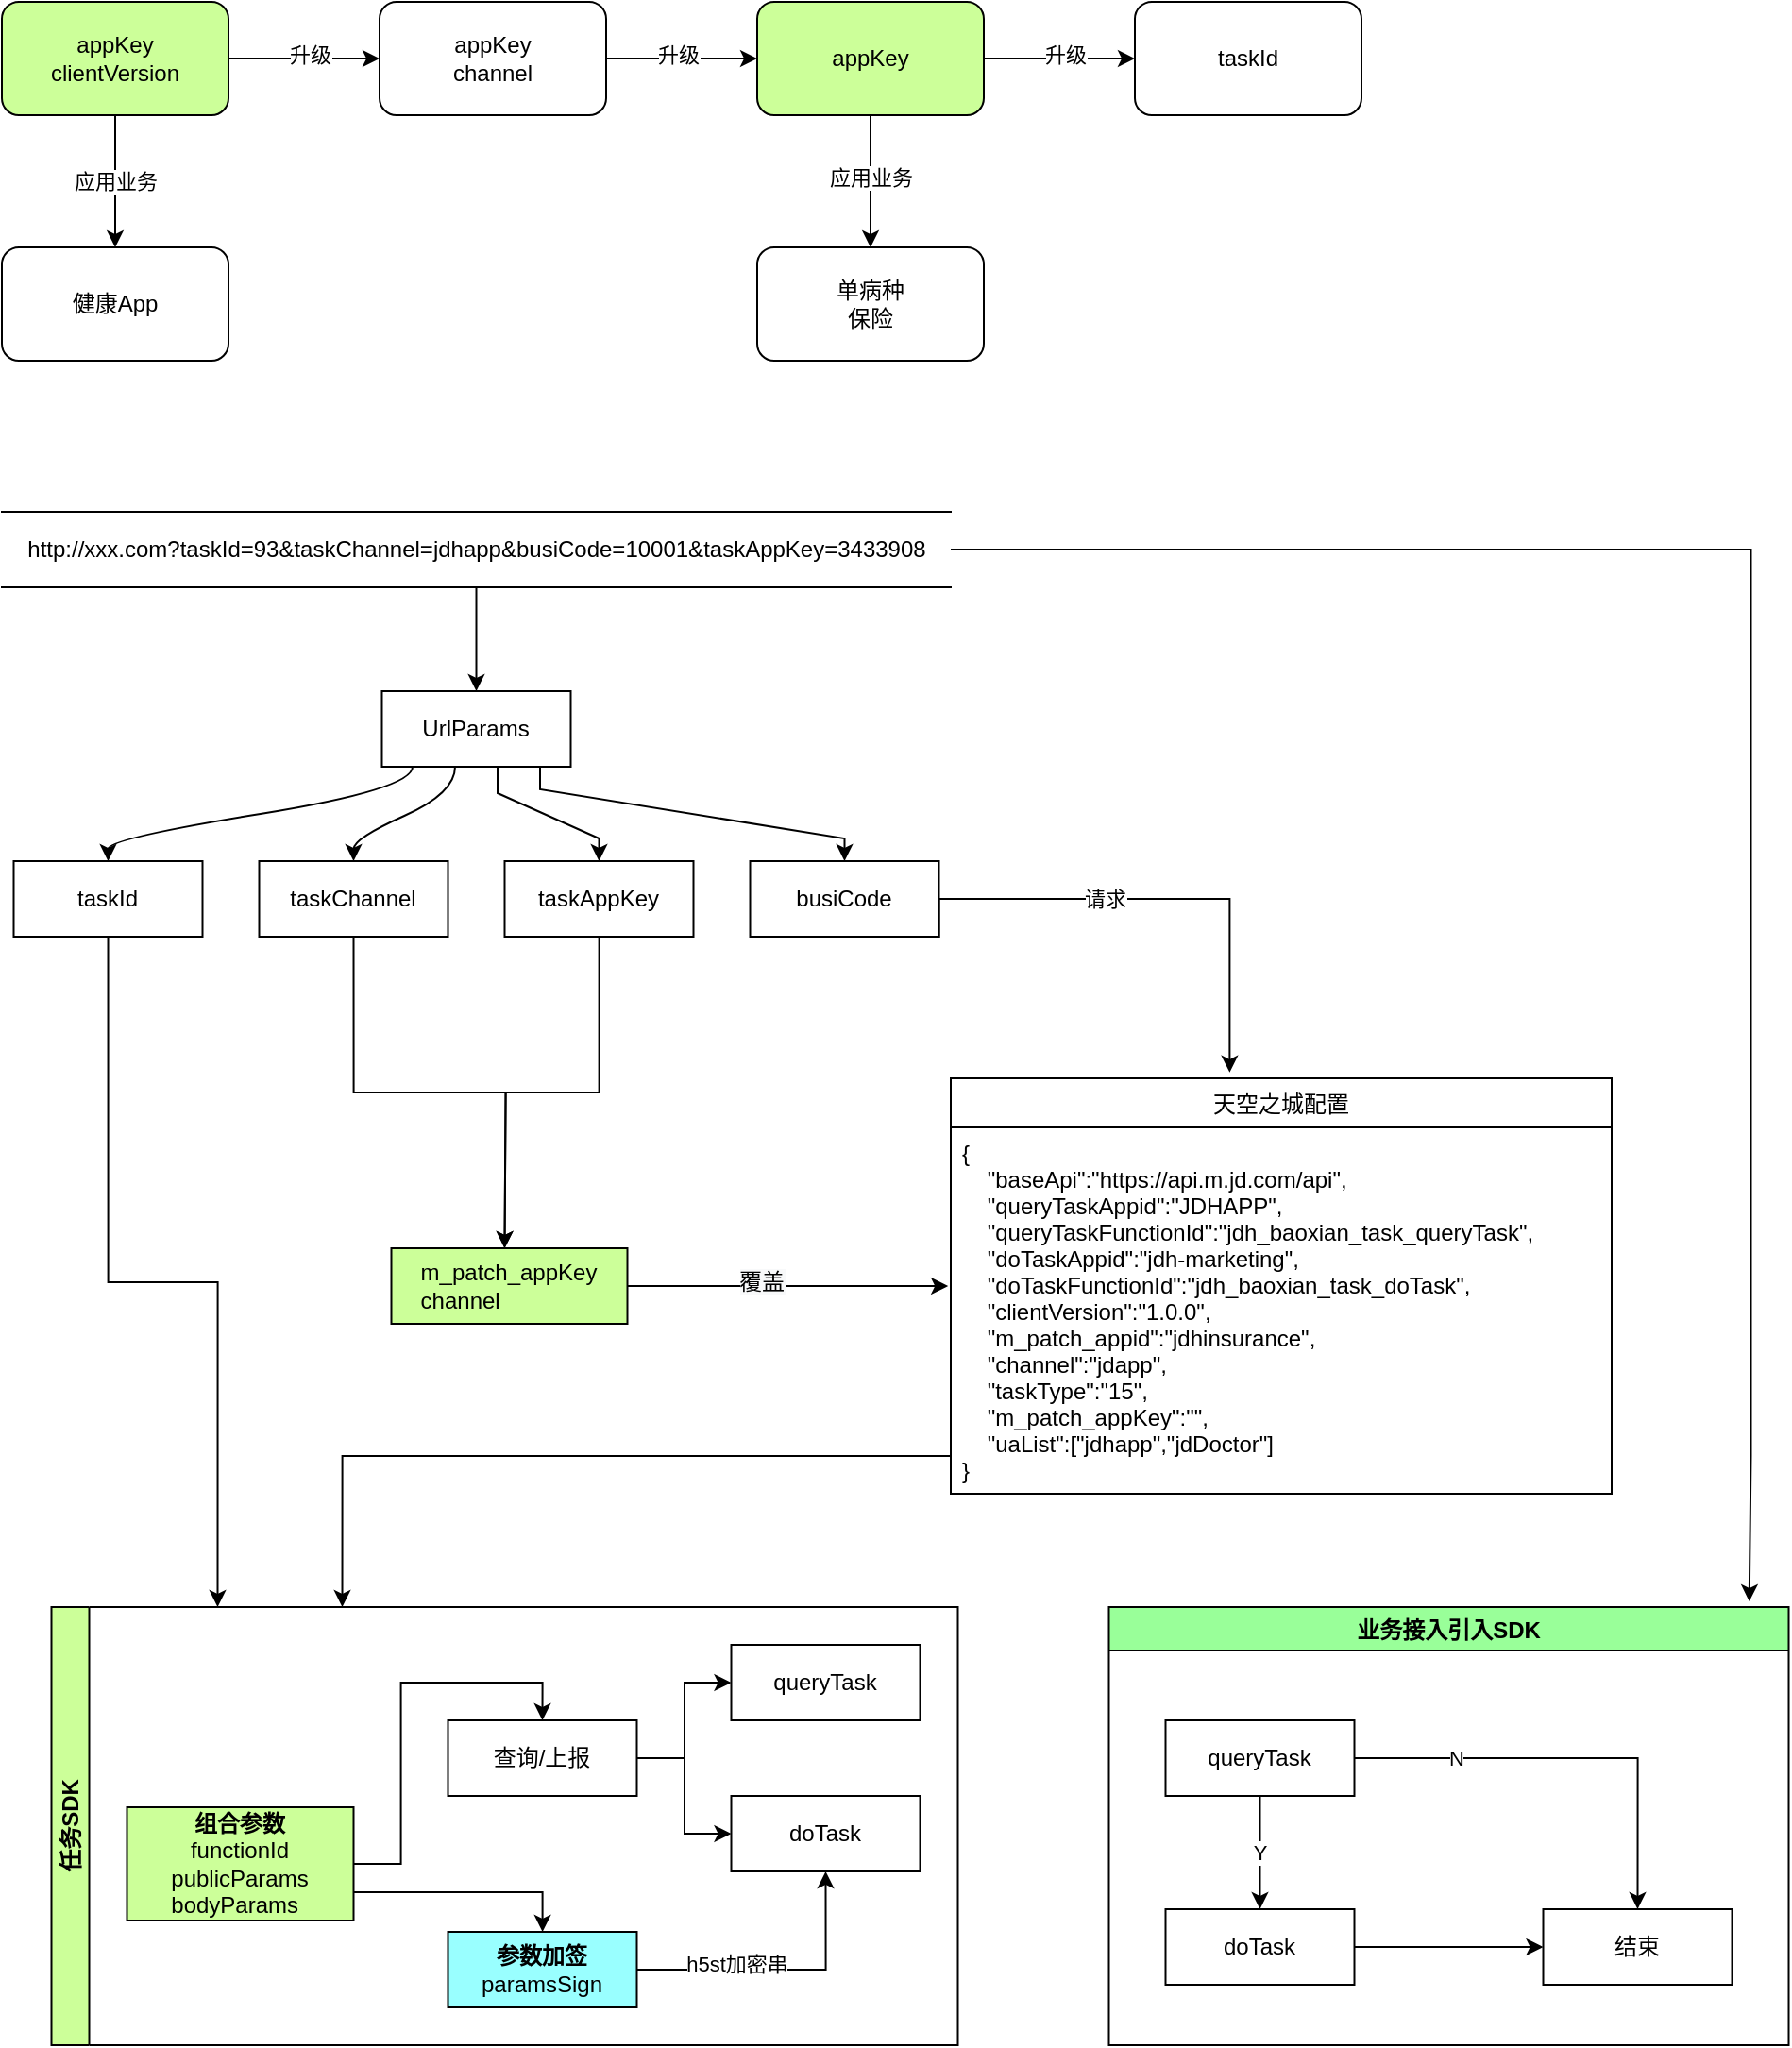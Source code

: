<mxfile version="14.2.7" type="github">
  <diagram id="C5RBs43oDa-KdzZeNtuy" name="Page-1">
    <mxGraphModel dx="1298" dy="747" grid="1" gridSize="10" guides="1" tooltips="1" connect="1" arrows="1" fold="1" page="1" pageScale="1" pageWidth="827" pageHeight="1169" math="0" shadow="0">
      <root>
        <mxCell id="WIyWlLk6GJQsqaUBKTNV-0" />
        <mxCell id="WIyWlLk6GJQsqaUBKTNV-1" parent="WIyWlLk6GJQsqaUBKTNV-0" />
        <mxCell id="htEk-oxKotlAjfGUwijA-15" style="edgeStyle=orthogonalEdgeStyle;rounded=0;orthogonalLoop=1;jettySize=auto;html=1;exitX=1;exitY=0.5;exitDx=0;exitDy=0;entryX=0;entryY=0.5;entryDx=0;entryDy=0;" edge="1" parent="WIyWlLk6GJQsqaUBKTNV-1" source="htEk-oxKotlAjfGUwijA-2" target="htEk-oxKotlAjfGUwijA-6">
          <mxGeometry relative="1" as="geometry" />
        </mxCell>
        <mxCell id="htEk-oxKotlAjfGUwijA-22" value="升级" style="edgeLabel;html=1;align=center;verticalAlign=middle;resizable=0;points=[];" vertex="1" connectable="0" parent="htEk-oxKotlAjfGUwijA-15">
          <mxGeometry x="0.075" y="-2" relative="1" as="geometry">
            <mxPoint y="-4" as="offset" />
          </mxGeometry>
        </mxCell>
        <mxCell id="htEk-oxKotlAjfGUwijA-19" value="" style="edgeStyle=orthogonalEdgeStyle;rounded=0;orthogonalLoop=1;jettySize=auto;html=1;" edge="1" parent="WIyWlLk6GJQsqaUBKTNV-1" source="htEk-oxKotlAjfGUwijA-2" target="htEk-oxKotlAjfGUwijA-18">
          <mxGeometry relative="1" as="geometry" />
        </mxCell>
        <mxCell id="htEk-oxKotlAjfGUwijA-23" value="应用业务" style="edgeLabel;html=1;align=center;verticalAlign=middle;resizable=0;points=[];" vertex="1" connectable="0" parent="htEk-oxKotlAjfGUwijA-19">
          <mxGeometry x="-0.28" y="1" relative="1" as="geometry">
            <mxPoint x="-1" y="8" as="offset" />
          </mxGeometry>
        </mxCell>
        <mxCell id="htEk-oxKotlAjfGUwijA-2" value="appKey" style="whiteSpace=wrap;html=1;rounded=1;shadow=0;strokeWidth=1;glass=0;fillColor=#CCFF99;" vertex="1" parent="WIyWlLk6GJQsqaUBKTNV-1">
          <mxGeometry x="470" y="70" width="120" height="60" as="geometry" />
        </mxCell>
        <mxCell id="htEk-oxKotlAjfGUwijA-6" value="&lt;span&gt;taskId&lt;/span&gt;" style="whiteSpace=wrap;html=1;rounded=1;shadow=0;strokeWidth=1;glass=0;" vertex="1" parent="WIyWlLk6GJQsqaUBKTNV-1">
          <mxGeometry x="670" y="70" width="120" height="60" as="geometry" />
        </mxCell>
        <mxCell id="htEk-oxKotlAjfGUwijA-14" style="edgeStyle=orthogonalEdgeStyle;rounded=0;orthogonalLoop=1;jettySize=auto;html=1;exitX=1;exitY=0.5;exitDx=0;exitDy=0;entryX=0;entryY=0.5;entryDx=0;entryDy=0;" edge="1" parent="WIyWlLk6GJQsqaUBKTNV-1" source="htEk-oxKotlAjfGUwijA-8" target="htEk-oxKotlAjfGUwijA-2">
          <mxGeometry relative="1" as="geometry" />
        </mxCell>
        <mxCell id="htEk-oxKotlAjfGUwijA-21" value="升级" style="edgeLabel;html=1;align=center;verticalAlign=middle;resizable=0;points=[];" vertex="1" connectable="0" parent="htEk-oxKotlAjfGUwijA-14">
          <mxGeometry x="-0.05" y="-2" relative="1" as="geometry">
            <mxPoint y="-4" as="offset" />
          </mxGeometry>
        </mxCell>
        <mxCell id="htEk-oxKotlAjfGUwijA-8" value="appKey&lt;br&gt;channel" style="whiteSpace=wrap;html=1;rounded=1;shadow=0;strokeWidth=1;glass=0;" vertex="1" parent="WIyWlLk6GJQsqaUBKTNV-1">
          <mxGeometry x="270" y="70" width="120" height="60" as="geometry" />
        </mxCell>
        <mxCell id="htEk-oxKotlAjfGUwijA-13" style="edgeStyle=orthogonalEdgeStyle;rounded=0;orthogonalLoop=1;jettySize=auto;html=1;exitX=1;exitY=0.5;exitDx=0;exitDy=0;entryX=0;entryY=0.5;entryDx=0;entryDy=0;" edge="1" parent="WIyWlLk6GJQsqaUBKTNV-1" source="htEk-oxKotlAjfGUwijA-10" target="htEk-oxKotlAjfGUwijA-8">
          <mxGeometry relative="1" as="geometry" />
        </mxCell>
        <mxCell id="htEk-oxKotlAjfGUwijA-20" value="升级" style="edgeLabel;html=1;align=center;verticalAlign=middle;resizable=0;points=[];" vertex="1" connectable="0" parent="htEk-oxKotlAjfGUwijA-13">
          <mxGeometry x="0.075" y="-1" relative="1" as="geometry">
            <mxPoint y="-3" as="offset" />
          </mxGeometry>
        </mxCell>
        <mxCell id="htEk-oxKotlAjfGUwijA-17" value="应用业务" style="edgeStyle=orthogonalEdgeStyle;rounded=0;orthogonalLoop=1;jettySize=auto;html=1;" edge="1" parent="WIyWlLk6GJQsqaUBKTNV-1" source="htEk-oxKotlAjfGUwijA-10" target="htEk-oxKotlAjfGUwijA-16">
          <mxGeometry relative="1" as="geometry" />
        </mxCell>
        <mxCell id="htEk-oxKotlAjfGUwijA-10" value="appKey&lt;br&gt;clientVersion" style="whiteSpace=wrap;html=1;rounded=1;shadow=0;strokeWidth=1;glass=0;fillColor=#CCFF99;" vertex="1" parent="WIyWlLk6GJQsqaUBKTNV-1">
          <mxGeometry x="70" y="70" width="120" height="60" as="geometry" />
        </mxCell>
        <mxCell id="htEk-oxKotlAjfGUwijA-16" value="健康App" style="whiteSpace=wrap;html=1;rounded=1;shadow=0;strokeWidth=1;glass=0;" vertex="1" parent="WIyWlLk6GJQsqaUBKTNV-1">
          <mxGeometry x="70" y="200" width="120" height="60" as="geometry" />
        </mxCell>
        <mxCell id="htEk-oxKotlAjfGUwijA-18" value="单病种&lt;br&gt;保险" style="whiteSpace=wrap;html=1;rounded=1;shadow=0;strokeWidth=1;glass=0;" vertex="1" parent="WIyWlLk6GJQsqaUBKTNV-1">
          <mxGeometry x="470" y="200" width="120" height="60" as="geometry" />
        </mxCell>
        <mxCell id="htEk-oxKotlAjfGUwijA-61" value="" style="html=1;curved=1;noEdgeStyle=1;orthogonal=1;" edge="1" parent="WIyWlLk6GJQsqaUBKTNV-1" source="htEk-oxKotlAjfGUwijA-59" target="htEk-oxKotlAjfGUwijA-60">
          <mxGeometry relative="1" as="geometry">
            <Array as="points">
              <mxPoint x="287.5" y="487" />
              <mxPoint x="126.25" y="513" />
            </Array>
          </mxGeometry>
        </mxCell>
        <mxCell id="htEk-oxKotlAjfGUwijA-63" value="" style="html=1;curved=1;noEdgeStyle=1;orthogonal=1;" edge="1" parent="WIyWlLk6GJQsqaUBKTNV-1" source="htEk-oxKotlAjfGUwijA-59" target="htEk-oxKotlAjfGUwijA-62">
          <mxGeometry relative="1" as="geometry">
            <Array as="points">
              <mxPoint x="310" y="489" />
              <mxPoint x="256.25" y="513" />
            </Array>
          </mxGeometry>
        </mxCell>
        <mxCell id="htEk-oxKotlAjfGUwijA-67" value="" style="edgeStyle=orthogonalEdgeStyle;rounded=0;orthogonalLoop=1;jettySize=auto;html=1;noEdgeStyle=1;orthogonal=1;" edge="1" source="htEk-oxKotlAjfGUwijA-59" target="htEk-oxKotlAjfGUwijA-68" parent="WIyWlLk6GJQsqaUBKTNV-1">
          <mxGeometry relative="1" as="geometry">
            <Array as="points">
              <mxPoint x="332.5" y="489" />
              <mxPoint x="386.25" y="513" />
            </Array>
          </mxGeometry>
        </mxCell>
        <mxCell id="htEk-oxKotlAjfGUwijA-59" value="UrlParams" style="whiteSpace=wrap;html=1;" vertex="1" parent="WIyWlLk6GJQsqaUBKTNV-1">
          <mxGeometry x="271.25" y="435" width="100" height="40" as="geometry" />
        </mxCell>
        <mxCell id="htEk-oxKotlAjfGUwijA-183" style="edgeStyle=orthogonalEdgeStyle;rounded=0;orthogonalLoop=1;jettySize=auto;html=1;exitX=0.5;exitY=1;exitDx=0;exitDy=0;" edge="1" parent="WIyWlLk6GJQsqaUBKTNV-1" source="htEk-oxKotlAjfGUwijA-60">
          <mxGeometry relative="1" as="geometry">
            <mxPoint x="184.25" y="920" as="targetPoint" />
            <Array as="points">
              <mxPoint x="126.25" y="748" />
              <mxPoint x="184.25" y="748" />
            </Array>
          </mxGeometry>
        </mxCell>
        <mxCell id="htEk-oxKotlAjfGUwijA-60" value="taskId" style="whiteSpace=wrap;html=1;" vertex="1" parent="WIyWlLk6GJQsqaUBKTNV-1">
          <mxGeometry x="76.25" y="525" width="100" height="40" as="geometry" />
        </mxCell>
        <mxCell id="htEk-oxKotlAjfGUwijA-171" style="edgeStyle=orthogonalEdgeStyle;rounded=0;orthogonalLoop=1;jettySize=auto;html=1;exitX=0.5;exitY=1;exitDx=0;exitDy=0;" edge="1" parent="WIyWlLk6GJQsqaUBKTNV-1" source="htEk-oxKotlAjfGUwijA-62">
          <mxGeometry relative="1" as="geometry">
            <mxPoint x="336.25" y="730" as="targetPoint" />
          </mxGeometry>
        </mxCell>
        <mxCell id="htEk-oxKotlAjfGUwijA-62" value="taskChannel" style="whiteSpace=wrap;html=1;" vertex="1" parent="WIyWlLk6GJQsqaUBKTNV-1">
          <mxGeometry x="206.25" y="525" width="100" height="40" as="geometry" />
        </mxCell>
        <mxCell id="htEk-oxKotlAjfGUwijA-170" style="edgeStyle=orthogonalEdgeStyle;rounded=0;orthogonalLoop=1;jettySize=auto;html=1;" edge="1" parent="WIyWlLk6GJQsqaUBKTNV-1" source="htEk-oxKotlAjfGUwijA-68">
          <mxGeometry relative="1" as="geometry">
            <mxPoint x="336.25" y="730" as="targetPoint" />
          </mxGeometry>
        </mxCell>
        <mxCell id="htEk-oxKotlAjfGUwijA-68" value="taskAppKey" style="whiteSpace=wrap;html=1;" vertex="1" parent="WIyWlLk6GJQsqaUBKTNV-1">
          <mxGeometry x="336.25" y="525" width="100" height="40" as="geometry" />
        </mxCell>
        <mxCell id="htEk-oxKotlAjfGUwijA-154" value="请求" style="edgeStyle=orthogonalEdgeStyle;rounded=0;orthogonalLoop=1;jettySize=auto;html=1;exitX=0.5;exitY=1;exitDx=0;exitDy=0;entryX=0.422;entryY=-0.014;entryDx=0;entryDy=0;entryPerimeter=0;" edge="1" parent="WIyWlLk6GJQsqaUBKTNV-1" source="htEk-oxKotlAjfGUwijA-78" target="htEk-oxKotlAjfGUwijA-150">
          <mxGeometry relative="1" as="geometry">
            <mxPoint x="706.25" y="570" as="targetPoint" />
            <Array as="points">
              <mxPoint x="566.25" y="565" />
              <mxPoint x="566.25" y="545" />
              <mxPoint x="720.25" y="545" />
            </Array>
          </mxGeometry>
        </mxCell>
        <mxCell id="htEk-oxKotlAjfGUwijA-78" value="busiCode" style="whiteSpace=wrap;html=1;" vertex="1" parent="WIyWlLk6GJQsqaUBKTNV-1">
          <mxGeometry x="466.25" y="525" width="100" height="40" as="geometry" />
        </mxCell>
        <mxCell id="htEk-oxKotlAjfGUwijA-77" value="" style="edgeStyle=orthogonalEdgeStyle;rounded=0;orthogonalLoop=1;jettySize=auto;html=1;noEdgeStyle=1;orthogonal=1;" edge="1" source="htEk-oxKotlAjfGUwijA-59" target="htEk-oxKotlAjfGUwijA-78" parent="WIyWlLk6GJQsqaUBKTNV-1">
          <mxGeometry relative="1" as="geometry">
            <Array as="points">
              <mxPoint x="355" y="487" />
              <mxPoint x="516.25" y="513" />
            </Array>
          </mxGeometry>
        </mxCell>
        <mxCell id="htEk-oxKotlAjfGUwijA-150" value="天空之城配置" style="swimlane;fontStyle=0;childLayout=stackLayout;horizontal=1;startSize=26;fillColor=none;horizontalStack=0;resizeParent=1;resizeParentMax=0;resizeLast=0;collapsible=1;marginBottom=0;" vertex="1" parent="WIyWlLk6GJQsqaUBKTNV-1">
          <mxGeometry x="572.5" y="640" width="350" height="220" as="geometry" />
        </mxCell>
        <mxCell id="htEk-oxKotlAjfGUwijA-153" value="{&#xa;    &quot;baseApi&quot;:&quot;https://api.m.jd.com/api&quot;,&#xa;    &quot;queryTaskAppid&quot;:&quot;JDHAPP&quot;,&#xa;    &quot;queryTaskFunctionId&quot;:&quot;jdh_baoxian_task_queryTask&quot;,&#xa;    &quot;doTaskAppid&quot;:&quot;jdh-marketing&quot;,&#xa;    &quot;doTaskFunctionId&quot;:&quot;jdh_baoxian_task_doTask&quot;,&#xa;    &quot;clientVersion&quot;:&quot;1.0.0&quot;,&#xa;    &quot;m_patch_appid&quot;:&quot;jdhinsurance&quot;,&#xa;    &quot;channel&quot;:&quot;jdapp&quot;,&#xa;    &quot;taskType&quot;:&quot;15&quot;,&#xa;    &quot;m_patch_appKey&quot;:&quot;&quot;,&#xa;    &quot;uaList&quot;:[&quot;jdhapp&quot;,&quot;jdDoctor&quot;]&#xa;}" style="text;strokeColor=none;fillColor=none;align=left;verticalAlign=top;spacingLeft=4;spacingRight=4;overflow=hidden;rotatable=0;points=[[0,0.5],[1,0.5]];portConstraint=eastwest;" vertex="1" parent="htEk-oxKotlAjfGUwijA-150">
          <mxGeometry y="26" width="350" height="194" as="geometry" />
        </mxCell>
        <mxCell id="htEk-oxKotlAjfGUwijA-159" style="edgeStyle=orthogonalEdgeStyle;rounded=0;orthogonalLoop=1;jettySize=auto;html=1;entryX=0.5;entryY=0;entryDx=0;entryDy=0;" edge="1" parent="WIyWlLk6GJQsqaUBKTNV-1" source="htEk-oxKotlAjfGUwijA-158" target="htEk-oxKotlAjfGUwijA-59">
          <mxGeometry relative="1" as="geometry" />
        </mxCell>
        <mxCell id="htEk-oxKotlAjfGUwijA-210" style="edgeStyle=orthogonalEdgeStyle;rounded=0;orthogonalLoop=1;jettySize=auto;html=1;entryX=0.942;entryY=-0.013;entryDx=0;entryDy=0;entryPerimeter=0;" edge="1" parent="WIyWlLk6GJQsqaUBKTNV-1" source="htEk-oxKotlAjfGUwijA-158" target="htEk-oxKotlAjfGUwijA-232">
          <mxGeometry relative="1" as="geometry">
            <mxPoint x="996.25" y="910" as="targetPoint" />
            <Array as="points">
              <mxPoint x="996.25" y="360" />
              <mxPoint x="996.25" y="840" />
            </Array>
          </mxGeometry>
        </mxCell>
        <mxCell id="htEk-oxKotlAjfGUwijA-158" value="http://xxx.com?taskId=93&amp;amp;taskChannel=jdhapp&amp;amp;busiCode=10001&amp;amp;taskAppKey=3433908" style="shape=partialRectangle;whiteSpace=wrap;html=1;left=0;right=0;fillColor=none;" vertex="1" parent="WIyWlLk6GJQsqaUBKTNV-1">
          <mxGeometry x="70" y="340" width="502.5" height="40" as="geometry" />
        </mxCell>
        <mxCell id="htEk-oxKotlAjfGUwijA-174" style="edgeStyle=orthogonalEdgeStyle;rounded=0;orthogonalLoop=1;jettySize=auto;html=1;exitX=1;exitY=0.5;exitDx=0;exitDy=0;entryX=-0.004;entryY=0.433;entryDx=0;entryDy=0;entryPerimeter=0;" edge="1" parent="WIyWlLk6GJQsqaUBKTNV-1" source="htEk-oxKotlAjfGUwijA-162" target="htEk-oxKotlAjfGUwijA-153">
          <mxGeometry relative="1" as="geometry" />
        </mxCell>
        <mxCell id="htEk-oxKotlAjfGUwijA-175" value="&lt;span style=&quot;font-size: 12px ; background-color: rgb(248 , 249 , 250)&quot;&gt;覆盖&lt;/span&gt;" style="edgeLabel;html=1;align=center;verticalAlign=middle;resizable=0;points=[];" vertex="1" connectable="0" parent="htEk-oxKotlAjfGUwijA-174">
          <mxGeometry x="-0.176" y="2" relative="1" as="geometry">
            <mxPoint as="offset" />
          </mxGeometry>
        </mxCell>
        <mxCell id="htEk-oxKotlAjfGUwijA-162" value="&lt;div style=&quot;text-align: left&quot;&gt;&lt;span&gt;m_patch_appKey&lt;/span&gt;&lt;/div&gt;&lt;span&gt;&lt;div style=&quot;text-align: left&quot;&gt;&lt;span&gt;channel&lt;/span&gt;&lt;/div&gt;&lt;/span&gt;" style="rounded=0;whiteSpace=wrap;html=1;fillColor=#CCFF99;" vertex="1" parent="WIyWlLk6GJQsqaUBKTNV-1">
          <mxGeometry x="276.25" y="730" width="125" height="40" as="geometry" />
        </mxCell>
        <mxCell id="htEk-oxKotlAjfGUwijA-177" value="任务SDK" style="swimlane;html=1;startSize=20;horizontal=0;childLayout=treeLayout;horizontalTree=1;resizable=0;containerType=tree;fillColor=#CCFF99;" vertex="1" parent="WIyWlLk6GJQsqaUBKTNV-1">
          <mxGeometry x="96.25" y="920" width="480" height="232" as="geometry" />
        </mxCell>
        <mxCell id="htEk-oxKotlAjfGUwijA-178" value="查询/上报" style="whiteSpace=wrap;html=1;" vertex="1" parent="htEk-oxKotlAjfGUwijA-177">
          <mxGeometry x="210" y="60" width="100" height="40" as="geometry" />
        </mxCell>
        <mxCell id="htEk-oxKotlAjfGUwijA-179" value="queryTask" style="whiteSpace=wrap;html=1;" vertex="1" parent="htEk-oxKotlAjfGUwijA-177">
          <mxGeometry x="360" y="20" width="100" height="40" as="geometry" />
        </mxCell>
        <mxCell id="htEk-oxKotlAjfGUwijA-180" value="" style="edgeStyle=elbowEdgeStyle;elbow=horizontal;html=1;rounded=0;" edge="1" parent="htEk-oxKotlAjfGUwijA-177" source="htEk-oxKotlAjfGUwijA-178" target="htEk-oxKotlAjfGUwijA-179">
          <mxGeometry relative="1" as="geometry" />
        </mxCell>
        <mxCell id="htEk-oxKotlAjfGUwijA-181" value="doTask" style="whiteSpace=wrap;html=1;" vertex="1" parent="htEk-oxKotlAjfGUwijA-177">
          <mxGeometry x="360" y="100" width="100" height="40" as="geometry" />
        </mxCell>
        <mxCell id="htEk-oxKotlAjfGUwijA-182" value="" style="edgeStyle=elbowEdgeStyle;elbow=horizontal;html=1;rounded=0;" edge="1" parent="htEk-oxKotlAjfGUwijA-177" source="htEk-oxKotlAjfGUwijA-178" target="htEk-oxKotlAjfGUwijA-181">
          <mxGeometry relative="1" as="geometry" />
        </mxCell>
        <mxCell id="htEk-oxKotlAjfGUwijA-199" style="edgeStyle=orthogonalEdgeStyle;rounded=0;orthogonalLoop=1;jettySize=auto;html=1;entryX=0.5;entryY=0;entryDx=0;entryDy=0;" edge="1" parent="htEk-oxKotlAjfGUwijA-177" source="htEk-oxKotlAjfGUwijA-185" target="htEk-oxKotlAjfGUwijA-178">
          <mxGeometry relative="1" as="geometry" />
        </mxCell>
        <mxCell id="htEk-oxKotlAjfGUwijA-185" value="&lt;span style=&quot;text-align: left&quot;&gt;&lt;b&gt;组合参数&lt;br&gt;&lt;/b&gt;functionId&lt;/span&gt;&lt;br&gt;&lt;div style=&quot;text-align: left&quot;&gt;&lt;span&gt;publicParams&lt;/span&gt;&lt;/div&gt;&lt;div style=&quot;text-align: left&quot;&gt;&lt;span&gt;bodyParams&lt;/span&gt;&lt;/div&gt;" style="rounded=0;whiteSpace=wrap;html=1;fillColor=#CCFF99;" vertex="1" parent="htEk-oxKotlAjfGUwijA-177">
          <mxGeometry x="40" y="106" width="120" height="60" as="geometry" />
        </mxCell>
        <mxCell id="htEk-oxKotlAjfGUwijA-201" style="edgeStyle=orthogonalEdgeStyle;rounded=0;orthogonalLoop=1;jettySize=auto;html=1;entryX=0.5;entryY=1;entryDx=0;entryDy=0;" edge="1" parent="htEk-oxKotlAjfGUwijA-177" source="htEk-oxKotlAjfGUwijA-195" target="htEk-oxKotlAjfGUwijA-181">
          <mxGeometry relative="1" as="geometry" />
        </mxCell>
        <mxCell id="htEk-oxKotlAjfGUwijA-203" value="h5st加密串" style="edgeLabel;html=1;align=center;verticalAlign=middle;resizable=0;points=[];" vertex="1" connectable="0" parent="htEk-oxKotlAjfGUwijA-201">
          <mxGeometry x="-0.316" y="3" relative="1" as="geometry">
            <mxPoint as="offset" />
          </mxGeometry>
        </mxCell>
        <mxCell id="htEk-oxKotlAjfGUwijA-195" value="&lt;b&gt;参数加签&lt;br&gt;&lt;/b&gt;paramsSign" style="whiteSpace=wrap;html=1;fillColor=#99FFFF;" vertex="1" parent="htEk-oxKotlAjfGUwijA-177">
          <mxGeometry x="210" y="172" width="100" height="40" as="geometry" />
        </mxCell>
        <mxCell id="htEk-oxKotlAjfGUwijA-200" style="edgeStyle=orthogonalEdgeStyle;rounded=0;orthogonalLoop=1;jettySize=auto;html=1;exitX=1;exitY=0.75;exitDx=0;exitDy=0;" edge="1" parent="htEk-oxKotlAjfGUwijA-177" source="htEk-oxKotlAjfGUwijA-185" target="htEk-oxKotlAjfGUwijA-195">
          <mxGeometry relative="1" as="geometry" />
        </mxCell>
        <mxCell id="htEk-oxKotlAjfGUwijA-184" style="edgeStyle=orthogonalEdgeStyle;rounded=0;orthogonalLoop=1;jettySize=auto;html=1;" edge="1" parent="WIyWlLk6GJQsqaUBKTNV-1" source="htEk-oxKotlAjfGUwijA-153">
          <mxGeometry relative="1" as="geometry">
            <mxPoint x="250.25" y="920" as="targetPoint" />
            <Array as="points">
              <mxPoint x="250.25" y="840" />
            </Array>
          </mxGeometry>
        </mxCell>
        <mxCell id="htEk-oxKotlAjfGUwijA-232" value="业务接入引入SDK" style="swimlane;fillColor=#99FF99;" vertex="1" parent="WIyWlLk6GJQsqaUBKTNV-1">
          <mxGeometry x="656.25" y="920" width="360" height="232" as="geometry" />
        </mxCell>
        <mxCell id="htEk-oxKotlAjfGUwijA-237" style="edgeStyle=orthogonalEdgeStyle;rounded=0;orthogonalLoop=1;jettySize=auto;html=1;entryX=0.5;entryY=0;entryDx=0;entryDy=0;" edge="1" parent="htEk-oxKotlAjfGUwijA-232" source="htEk-oxKotlAjfGUwijA-233" target="htEk-oxKotlAjfGUwijA-230">
          <mxGeometry relative="1" as="geometry" />
        </mxCell>
        <mxCell id="htEk-oxKotlAjfGUwijA-238" value="N" style="edgeLabel;html=1;align=center;verticalAlign=middle;resizable=0;points=[];" vertex="1" connectable="0" parent="htEk-oxKotlAjfGUwijA-237">
          <mxGeometry x="-0.541" relative="1" as="geometry">
            <mxPoint as="offset" />
          </mxGeometry>
        </mxCell>
        <mxCell id="htEk-oxKotlAjfGUwijA-243" value="Y" style="edgeStyle=orthogonalEdgeStyle;rounded=0;orthogonalLoop=1;jettySize=auto;html=1;exitX=0.5;exitY=1;exitDx=0;exitDy=0;entryX=0.5;entryY=0;entryDx=0;entryDy=0;" edge="1" parent="htEk-oxKotlAjfGUwijA-232" source="htEk-oxKotlAjfGUwijA-233" target="htEk-oxKotlAjfGUwijA-235">
          <mxGeometry relative="1" as="geometry" />
        </mxCell>
        <mxCell id="htEk-oxKotlAjfGUwijA-233" value="queryTask" style="whiteSpace=wrap;html=1;" vertex="1" parent="htEk-oxKotlAjfGUwijA-232">
          <mxGeometry x="30" y="60" width="100" height="40" as="geometry" />
        </mxCell>
        <mxCell id="htEk-oxKotlAjfGUwijA-244" style="edgeStyle=orthogonalEdgeStyle;rounded=0;orthogonalLoop=1;jettySize=auto;html=1;entryX=0;entryY=0.5;entryDx=0;entryDy=0;" edge="1" parent="htEk-oxKotlAjfGUwijA-232" source="htEk-oxKotlAjfGUwijA-235" target="htEk-oxKotlAjfGUwijA-230">
          <mxGeometry relative="1" as="geometry" />
        </mxCell>
        <mxCell id="htEk-oxKotlAjfGUwijA-235" value="doTask" style="whiteSpace=wrap;html=1;" vertex="1" parent="htEk-oxKotlAjfGUwijA-232">
          <mxGeometry x="30" y="160" width="100" height="40" as="geometry" />
        </mxCell>
        <mxCell id="htEk-oxKotlAjfGUwijA-230" value="结束" style="whiteSpace=wrap;html=1;" vertex="1" parent="htEk-oxKotlAjfGUwijA-232">
          <mxGeometry x="230" y="160" width="100" height="40" as="geometry" />
        </mxCell>
      </root>
    </mxGraphModel>
  </diagram>
</mxfile>
